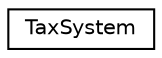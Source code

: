 digraph "Graphical Class Hierarchy"
{
 // LATEX_PDF_SIZE
  edge [fontname="Helvetica",fontsize="10",labelfontname="Helvetica",labelfontsize="10"];
  node [fontname="Helvetica",fontsize="10",shape=record];
  rankdir="LR";
  Node0 [label="TaxSystem",height=0.2,width=0.4,color="black", fillcolor="white", style="filled",URL="$classTaxSystem.html",tooltip="Implements the Strategy pattern for tax calculations."];
}
